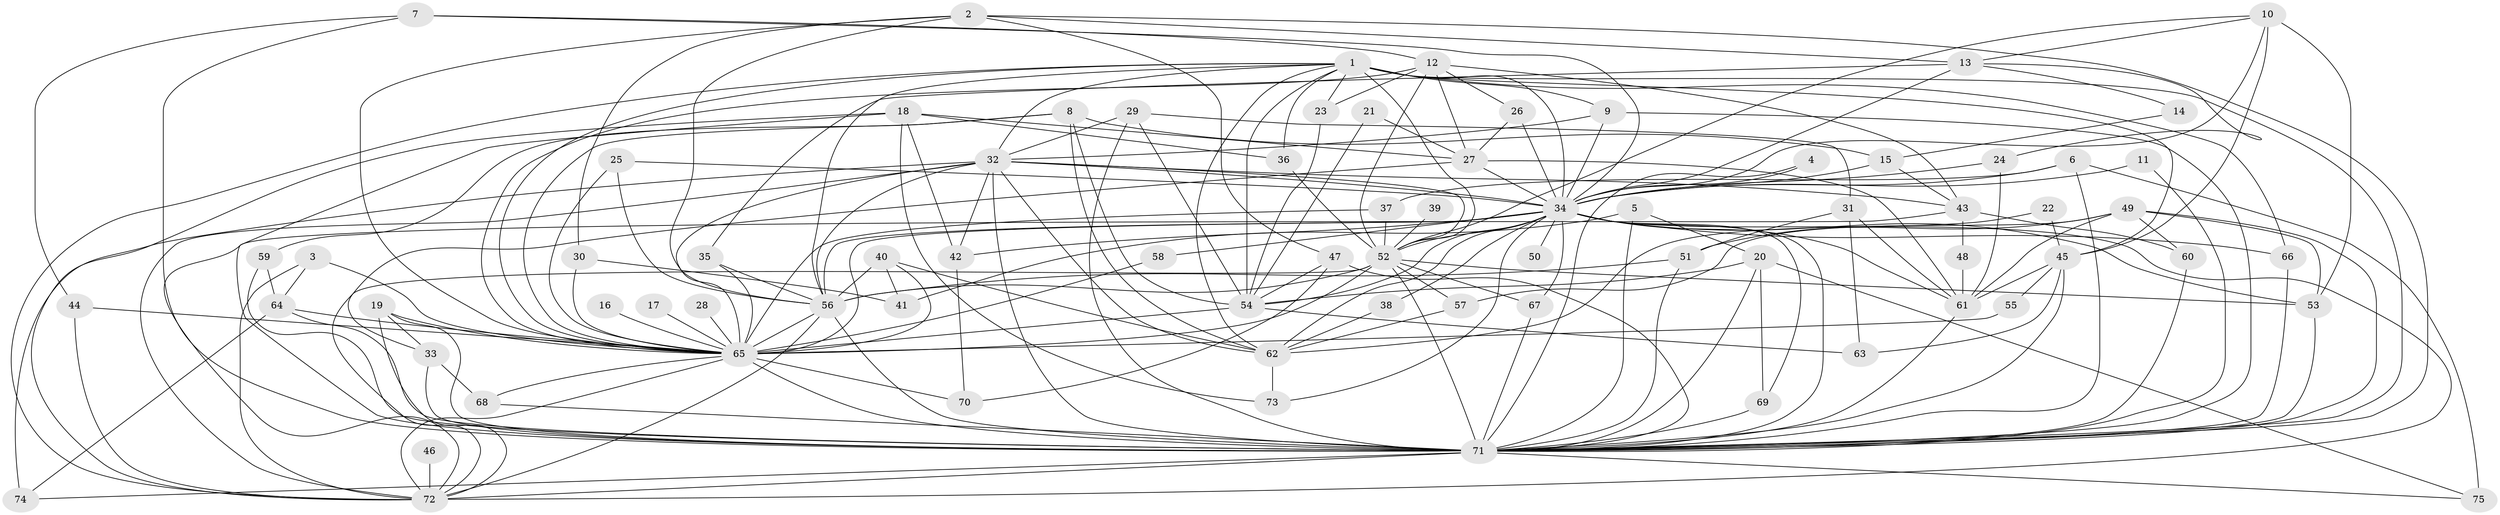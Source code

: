 // original degree distribution, {18: 0.013422818791946308, 19: 0.013422818791946308, 39: 0.006711409395973154, 16: 0.006711409395973154, 25: 0.006711409395973154, 20: 0.006711409395973154, 31: 0.006711409395973154, 29: 0.006711409395973154, 6: 0.040268456375838924, 5: 0.040268456375838924, 4: 0.08053691275167785, 2: 0.5033557046979866, 3: 0.2348993288590604, 10: 0.006711409395973154, 8: 0.006711409395973154, 9: 0.013422818791946308, 7: 0.006711409395973154}
// Generated by graph-tools (version 1.1) at 2025/36/03/04/25 23:36:25]
// undirected, 75 vertices, 203 edges
graph export_dot {
  node [color=gray90,style=filled];
  1;
  2;
  3;
  4;
  5;
  6;
  7;
  8;
  9;
  10;
  11;
  12;
  13;
  14;
  15;
  16;
  17;
  18;
  19;
  20;
  21;
  22;
  23;
  24;
  25;
  26;
  27;
  28;
  29;
  30;
  31;
  32;
  33;
  34;
  35;
  36;
  37;
  38;
  39;
  40;
  41;
  42;
  43;
  44;
  45;
  46;
  47;
  48;
  49;
  50;
  51;
  52;
  53;
  54;
  55;
  56;
  57;
  58;
  59;
  60;
  61;
  62;
  63;
  64;
  65;
  66;
  67;
  68;
  69;
  70;
  71;
  72;
  73;
  74;
  75;
  1 -- 9 [weight=1.0];
  1 -- 23 [weight=1.0];
  1 -- 32 [weight=1.0];
  1 -- 34 [weight=2.0];
  1 -- 36 [weight=1.0];
  1 -- 45 [weight=1.0];
  1 -- 52 [weight=1.0];
  1 -- 54 [weight=1.0];
  1 -- 56 [weight=1.0];
  1 -- 62 [weight=1.0];
  1 -- 65 [weight=2.0];
  1 -- 66 [weight=2.0];
  1 -- 71 [weight=2.0];
  1 -- 72 [weight=1.0];
  2 -- 13 [weight=1.0];
  2 -- 30 [weight=1.0];
  2 -- 47 [weight=1.0];
  2 -- 56 [weight=1.0];
  2 -- 65 [weight=1.0];
  2 -- 71 [weight=1.0];
  3 -- 64 [weight=1.0];
  3 -- 65 [weight=1.0];
  3 -- 72 [weight=1.0];
  4 -- 34 [weight=1.0];
  4 -- 71 [weight=1.0];
  5 -- 20 [weight=1.0];
  5 -- 41 [weight=1.0];
  5 -- 71 [weight=1.0];
  6 -- 34 [weight=1.0];
  6 -- 37 [weight=1.0];
  6 -- 71 [weight=1.0];
  6 -- 75 [weight=1.0];
  7 -- 12 [weight=1.0];
  7 -- 34 [weight=1.0];
  7 -- 44 [weight=1.0];
  7 -- 71 [weight=1.0];
  8 -- 15 [weight=1.0];
  8 -- 54 [weight=1.0];
  8 -- 59 [weight=1.0];
  8 -- 62 [weight=1.0];
  8 -- 65 [weight=1.0];
  9 -- 32 [weight=1.0];
  9 -- 34 [weight=1.0];
  9 -- 71 [weight=1.0];
  10 -- 13 [weight=1.0];
  10 -- 34 [weight=1.0];
  10 -- 45 [weight=1.0];
  10 -- 52 [weight=1.0];
  10 -- 53 [weight=1.0];
  11 -- 34 [weight=1.0];
  11 -- 71 [weight=1.0];
  12 -- 23 [weight=1.0];
  12 -- 26 [weight=1.0];
  12 -- 27 [weight=1.0];
  12 -- 43 [weight=1.0];
  12 -- 52 [weight=1.0];
  12 -- 65 [weight=1.0];
  13 -- 14 [weight=1.0];
  13 -- 24 [weight=1.0];
  13 -- 34 [weight=1.0];
  13 -- 35 [weight=1.0];
  14 -- 15 [weight=1.0];
  15 -- 34 [weight=1.0];
  15 -- 43 [weight=1.0];
  16 -- 65 [weight=1.0];
  17 -- 65 [weight=1.0];
  18 -- 27 [weight=1.0];
  18 -- 36 [weight=1.0];
  18 -- 42 [weight=1.0];
  18 -- 71 [weight=1.0];
  18 -- 72 [weight=1.0];
  18 -- 73 [weight=1.0];
  19 -- 33 [weight=1.0];
  19 -- 65 [weight=1.0];
  19 -- 71 [weight=1.0];
  19 -- 72 [weight=1.0];
  20 -- 54 [weight=1.0];
  20 -- 69 [weight=1.0];
  20 -- 71 [weight=2.0];
  20 -- 75 [weight=1.0];
  21 -- 27 [weight=1.0];
  21 -- 54 [weight=1.0];
  22 -- 45 [weight=1.0];
  22 -- 62 [weight=1.0];
  23 -- 54 [weight=1.0];
  24 -- 34 [weight=1.0];
  24 -- 61 [weight=1.0];
  25 -- 34 [weight=1.0];
  25 -- 56 [weight=1.0];
  25 -- 65 [weight=1.0];
  26 -- 27 [weight=1.0];
  26 -- 34 [weight=2.0];
  27 -- 33 [weight=1.0];
  27 -- 34 [weight=1.0];
  27 -- 61 [weight=1.0];
  28 -- 65 [weight=1.0];
  29 -- 31 [weight=1.0];
  29 -- 32 [weight=1.0];
  29 -- 54 [weight=1.0];
  29 -- 71 [weight=1.0];
  30 -- 41 [weight=1.0];
  30 -- 65 [weight=1.0];
  31 -- 51 [weight=1.0];
  31 -- 61 [weight=1.0];
  31 -- 63 [weight=1.0];
  32 -- 34 [weight=1.0];
  32 -- 42 [weight=2.0];
  32 -- 43 [weight=1.0];
  32 -- 52 [weight=2.0];
  32 -- 56 [weight=1.0];
  32 -- 62 [weight=1.0];
  32 -- 65 [weight=2.0];
  32 -- 71 [weight=4.0];
  32 -- 72 [weight=1.0];
  32 -- 74 [weight=1.0];
  33 -- 68 [weight=1.0];
  33 -- 71 [weight=1.0];
  34 -- 38 [weight=1.0];
  34 -- 42 [weight=1.0];
  34 -- 50 [weight=1.0];
  34 -- 52 [weight=2.0];
  34 -- 53 [weight=1.0];
  34 -- 54 [weight=1.0];
  34 -- 56 [weight=1.0];
  34 -- 58 [weight=1.0];
  34 -- 61 [weight=1.0];
  34 -- 62 [weight=1.0];
  34 -- 65 [weight=2.0];
  34 -- 66 [weight=1.0];
  34 -- 67 [weight=1.0];
  34 -- 69 [weight=1.0];
  34 -- 71 [weight=2.0];
  34 -- 72 [weight=1.0];
  34 -- 73 [weight=1.0];
  35 -- 56 [weight=1.0];
  35 -- 65 [weight=1.0];
  36 -- 52 [weight=1.0];
  37 -- 52 [weight=1.0];
  37 -- 65 [weight=1.0];
  38 -- 62 [weight=1.0];
  39 -- 52 [weight=1.0];
  40 -- 41 [weight=1.0];
  40 -- 56 [weight=1.0];
  40 -- 62 [weight=1.0];
  40 -- 65 [weight=1.0];
  42 -- 70 [weight=1.0];
  43 -- 48 [weight=1.0];
  43 -- 60 [weight=1.0];
  43 -- 72 [weight=1.0];
  44 -- 65 [weight=1.0];
  44 -- 72 [weight=1.0];
  45 -- 55 [weight=1.0];
  45 -- 61 [weight=1.0];
  45 -- 63 [weight=1.0];
  45 -- 71 [weight=1.0];
  46 -- 72 [weight=2.0];
  47 -- 54 [weight=1.0];
  47 -- 70 [weight=1.0];
  47 -- 71 [weight=1.0];
  48 -- 61 [weight=1.0];
  49 -- 51 [weight=1.0];
  49 -- 53 [weight=1.0];
  49 -- 57 [weight=1.0];
  49 -- 60 [weight=1.0];
  49 -- 61 [weight=1.0];
  49 -- 71 [weight=2.0];
  51 -- 56 [weight=1.0];
  51 -- 71 [weight=1.0];
  52 -- 53 [weight=1.0];
  52 -- 56 [weight=1.0];
  52 -- 57 [weight=1.0];
  52 -- 65 [weight=2.0];
  52 -- 67 [weight=1.0];
  52 -- 71 [weight=2.0];
  52 -- 72 [weight=1.0];
  53 -- 71 [weight=1.0];
  54 -- 63 [weight=1.0];
  54 -- 65 [weight=1.0];
  55 -- 65 [weight=1.0];
  56 -- 65 [weight=2.0];
  56 -- 71 [weight=3.0];
  56 -- 72 [weight=2.0];
  57 -- 62 [weight=1.0];
  58 -- 65 [weight=1.0];
  59 -- 64 [weight=1.0];
  59 -- 71 [weight=1.0];
  60 -- 71 [weight=1.0];
  61 -- 71 [weight=1.0];
  62 -- 73 [weight=1.0];
  64 -- 65 [weight=1.0];
  64 -- 71 [weight=1.0];
  64 -- 74 [weight=1.0];
  65 -- 68 [weight=1.0];
  65 -- 70 [weight=1.0];
  65 -- 71 [weight=5.0];
  65 -- 72 [weight=3.0];
  66 -- 71 [weight=1.0];
  67 -- 71 [weight=1.0];
  68 -- 71 [weight=1.0];
  69 -- 71 [weight=2.0];
  71 -- 72 [weight=2.0];
  71 -- 74 [weight=1.0];
  71 -- 75 [weight=1.0];
}
